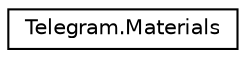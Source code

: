 digraph "Graphical Class Hierarchy"
{
 // INTERACTIVE_SVG=YES
 // LATEX_PDF_SIZE
  edge [fontname="Helvetica",fontsize="10",labelfontname="Helvetica",labelfontsize="10"];
  node [fontname="Helvetica",fontsize="10",shape=record];
  rankdir="LR";
  Node0 [label="Telegram.Materials",height=0.2,width=0.4,color="black", fillcolor="white", style="filled",URL="$classTelegram_1_1Materials.html",tooltip="Clase encargada de manejar los materiales."];
}
